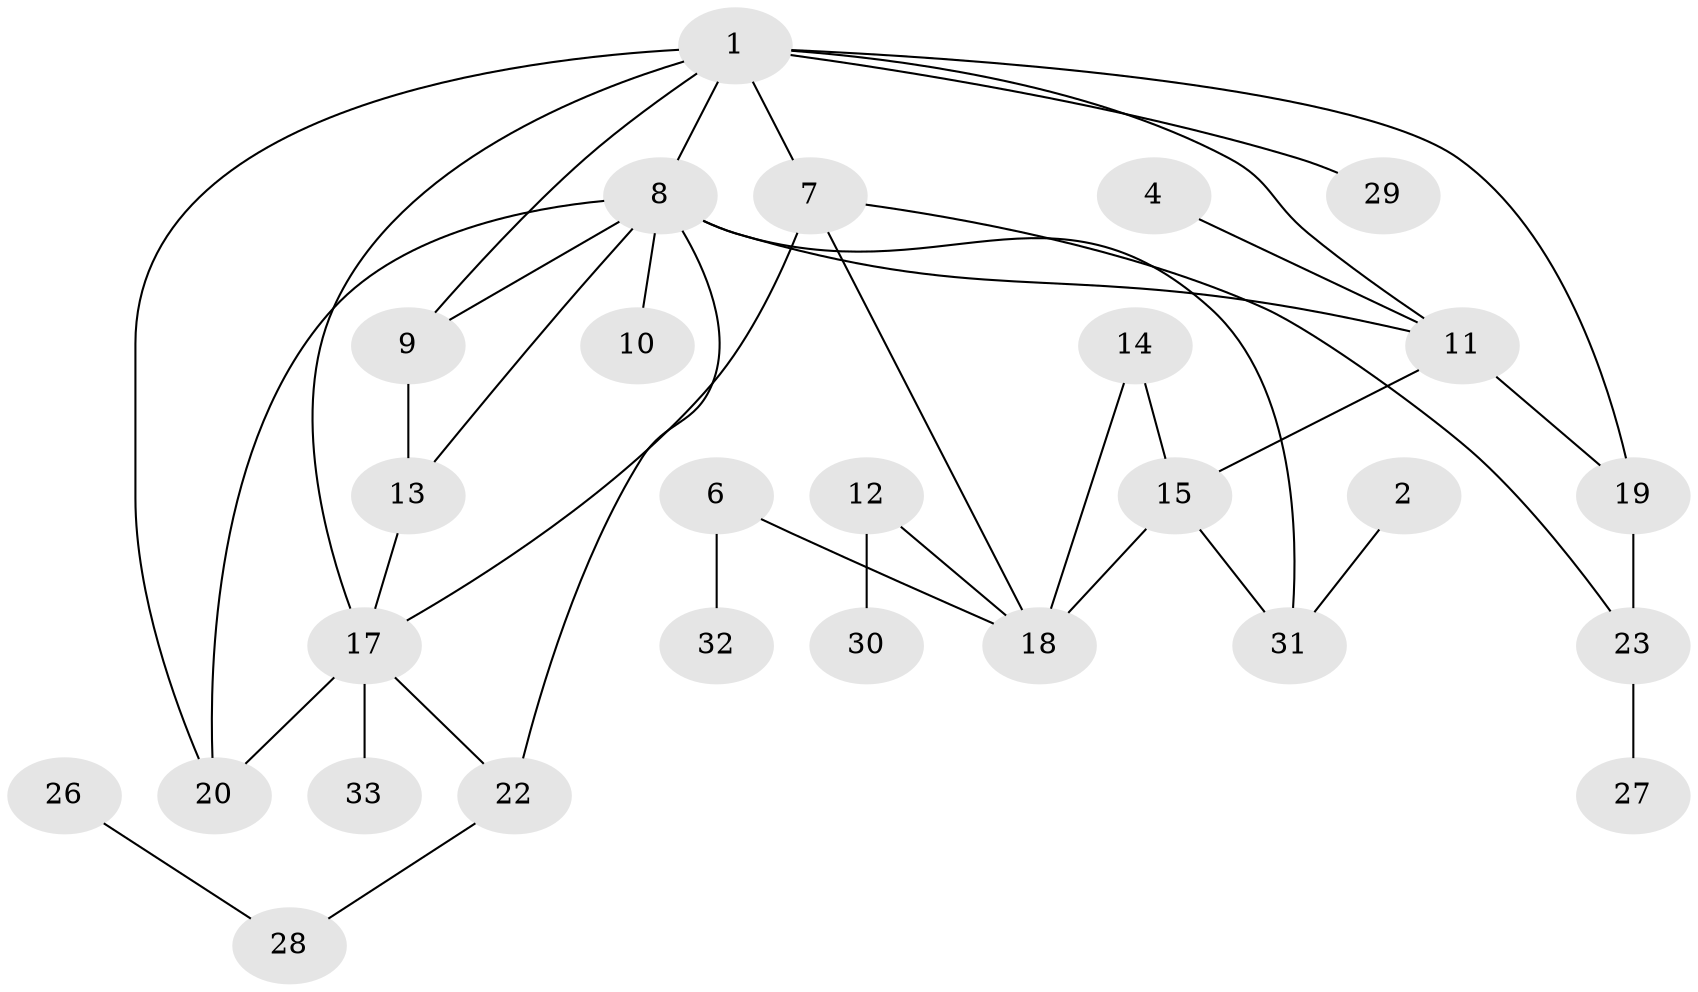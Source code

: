 // original degree distribution, {3: 0.19696969696969696, 1: 0.25757575757575757, 0: 0.09090909090909091, 2: 0.24242424242424243, 6: 0.015151515151515152, 5: 0.09090909090909091, 4: 0.09090909090909091, 8: 0.015151515151515152}
// Generated by graph-tools (version 1.1) at 2025/33/03/09/25 02:33:32]
// undirected, 27 vertices, 39 edges
graph export_dot {
graph [start="1"]
  node [color=gray90,style=filled];
  1;
  2;
  4;
  6;
  7;
  8;
  9;
  10;
  11;
  12;
  13;
  14;
  15;
  17;
  18;
  19;
  20;
  22;
  23;
  26;
  27;
  28;
  29;
  30;
  31;
  32;
  33;
  1 -- 7 [weight=4.0];
  1 -- 8 [weight=2.0];
  1 -- 9 [weight=2.0];
  1 -- 11 [weight=1.0];
  1 -- 17 [weight=1.0];
  1 -- 19 [weight=1.0];
  1 -- 20 [weight=2.0];
  1 -- 29 [weight=1.0];
  2 -- 31 [weight=1.0];
  4 -- 11 [weight=1.0];
  6 -- 18 [weight=1.0];
  6 -- 32 [weight=1.0];
  7 -- 17 [weight=1.0];
  7 -- 18 [weight=1.0];
  7 -- 23 [weight=1.0];
  8 -- 9 [weight=1.0];
  8 -- 10 [weight=1.0];
  8 -- 11 [weight=1.0];
  8 -- 13 [weight=1.0];
  8 -- 20 [weight=1.0];
  8 -- 22 [weight=1.0];
  8 -- 31 [weight=1.0];
  9 -- 13 [weight=1.0];
  11 -- 15 [weight=4.0];
  11 -- 19 [weight=1.0];
  12 -- 18 [weight=1.0];
  12 -- 30 [weight=1.0];
  13 -- 17 [weight=1.0];
  14 -- 15 [weight=1.0];
  14 -- 18 [weight=1.0];
  15 -- 18 [weight=2.0];
  15 -- 31 [weight=1.0];
  17 -- 20 [weight=2.0];
  17 -- 22 [weight=1.0];
  17 -- 33 [weight=1.0];
  19 -- 23 [weight=2.0];
  22 -- 28 [weight=1.0];
  23 -- 27 [weight=1.0];
  26 -- 28 [weight=1.0];
}
